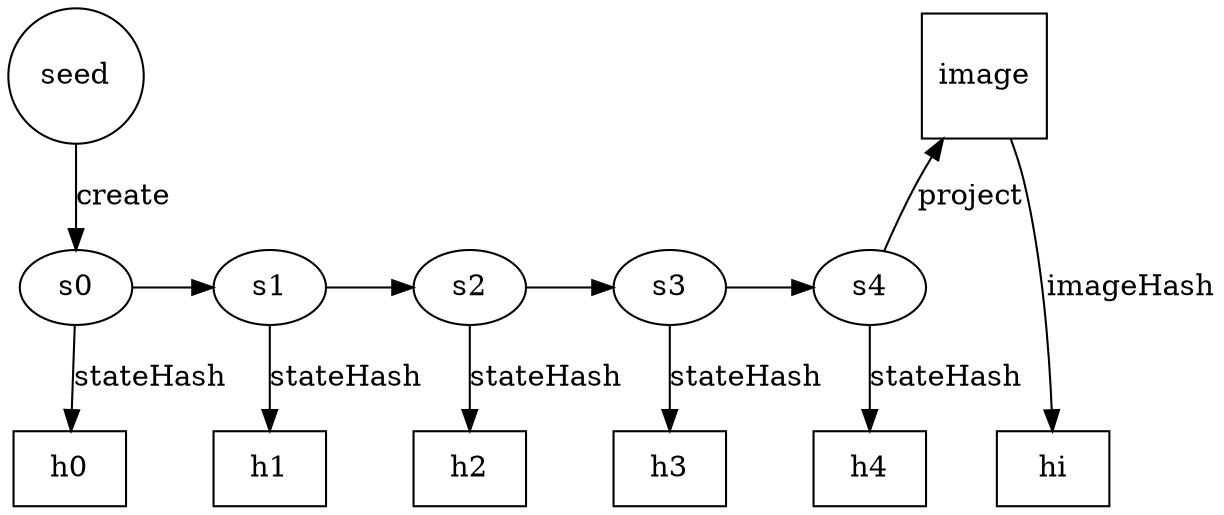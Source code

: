 digraph Machine {
    // splines = "line";
    seed -> s0[label="create"];
    s0 -> s1 -> s2 -> s3 -> s4;
    s4 -> image[label="project"];
    s0 -> h0 [label="stateHash"];
    s1 -> h1 [label="stateHash"];
    s2 -> h2 [label="stateHash"];
    s3 -> h3 [label="stateHash"];
    s4 -> h4 [label="stateHash"];
    image -> hi [label="imageHash"];
    { rank=same; s0, s1, s2, s3, s4 }
    { rank=same; h0, h1, h2, h3, h4, hi }
    { rank=same; seed, image }
    seed [shape=circle]
    image [shape=square]
    h0, h1, h2, h3, h4, hi [shape=rectangle]
}

